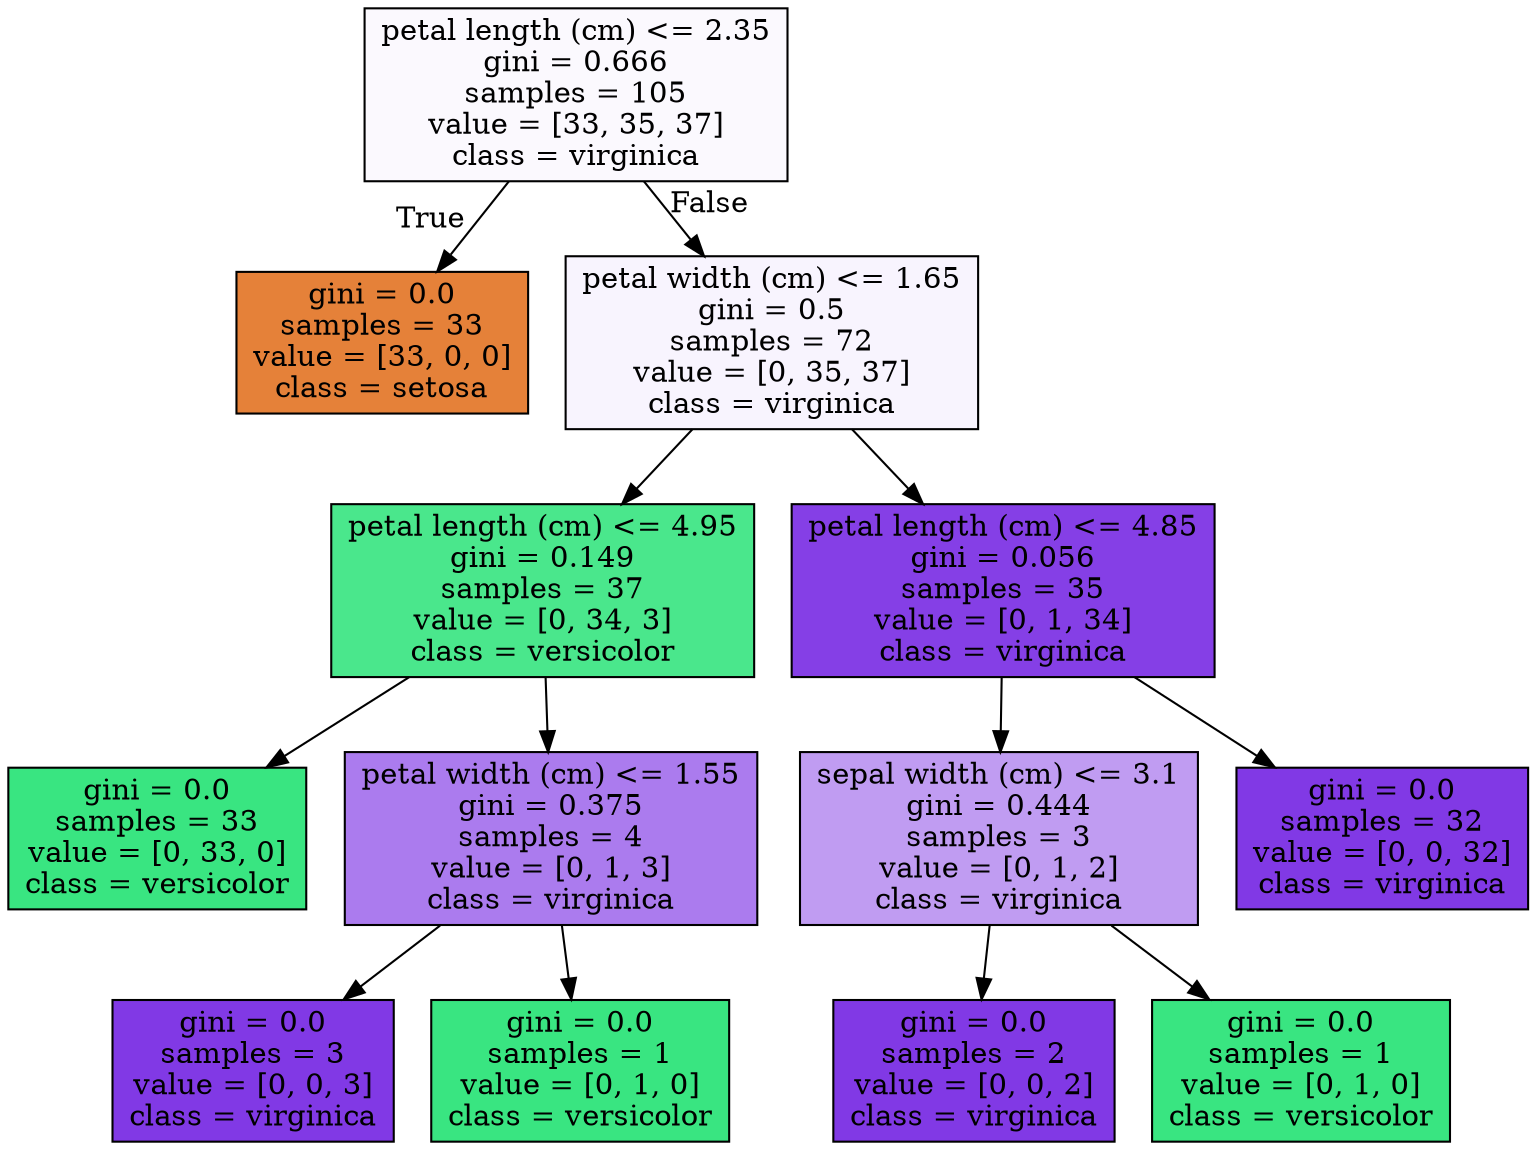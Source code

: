 digraph Tree {
node [shape=box, style="filled", color="black"] ;
0 [label="petal length (cm) <= 2.35\ngini = 0.666\nsamples = 105\nvalue = [33, 35, 37]\nclass = virginica", fillcolor="#fbf9fe"] ;
1 [label="gini = 0.0\nsamples = 33\nvalue = [33, 0, 0]\nclass = setosa", fillcolor="#e58139"] ;
0 -> 1 [labeldistance=2.5, labelangle=45, headlabel="True"] ;
2 [label="petal width (cm) <= 1.65\ngini = 0.5\nsamples = 72\nvalue = [0, 35, 37]\nclass = virginica", fillcolor="#f8f4fe"] ;
0 -> 2 [labeldistance=2.5, labelangle=-45, headlabel="False"] ;
3 [label="petal length (cm) <= 4.95\ngini = 0.149\nsamples = 37\nvalue = [0, 34, 3]\nclass = versicolor", fillcolor="#4ae78c"] ;
2 -> 3 ;
4 [label="gini = 0.0\nsamples = 33\nvalue = [0, 33, 0]\nclass = versicolor", fillcolor="#39e581"] ;
3 -> 4 ;
5 [label="petal width (cm) <= 1.55\ngini = 0.375\nsamples = 4\nvalue = [0, 1, 3]\nclass = virginica", fillcolor="#ab7bee"] ;
3 -> 5 ;
6 [label="gini = 0.0\nsamples = 3\nvalue = [0, 0, 3]\nclass = virginica", fillcolor="#8139e5"] ;
5 -> 6 ;
7 [label="gini = 0.0\nsamples = 1\nvalue = [0, 1, 0]\nclass = versicolor", fillcolor="#39e581"] ;
5 -> 7 ;
8 [label="petal length (cm) <= 4.85\ngini = 0.056\nsamples = 35\nvalue = [0, 1, 34]\nclass = virginica", fillcolor="#853fe6"] ;
2 -> 8 ;
9 [label="sepal width (cm) <= 3.1\ngini = 0.444\nsamples = 3\nvalue = [0, 1, 2]\nclass = virginica", fillcolor="#c09cf2"] ;
8 -> 9 ;
10 [label="gini = 0.0\nsamples = 2\nvalue = [0, 0, 2]\nclass = virginica", fillcolor="#8139e5"] ;
9 -> 10 ;
11 [label="gini = 0.0\nsamples = 1\nvalue = [0, 1, 0]\nclass = versicolor", fillcolor="#39e581"] ;
9 -> 11 ;
12 [label="gini = 0.0\nsamples = 32\nvalue = [0, 0, 32]\nclass = virginica", fillcolor="#8139e5"] ;
8 -> 12 ;
}